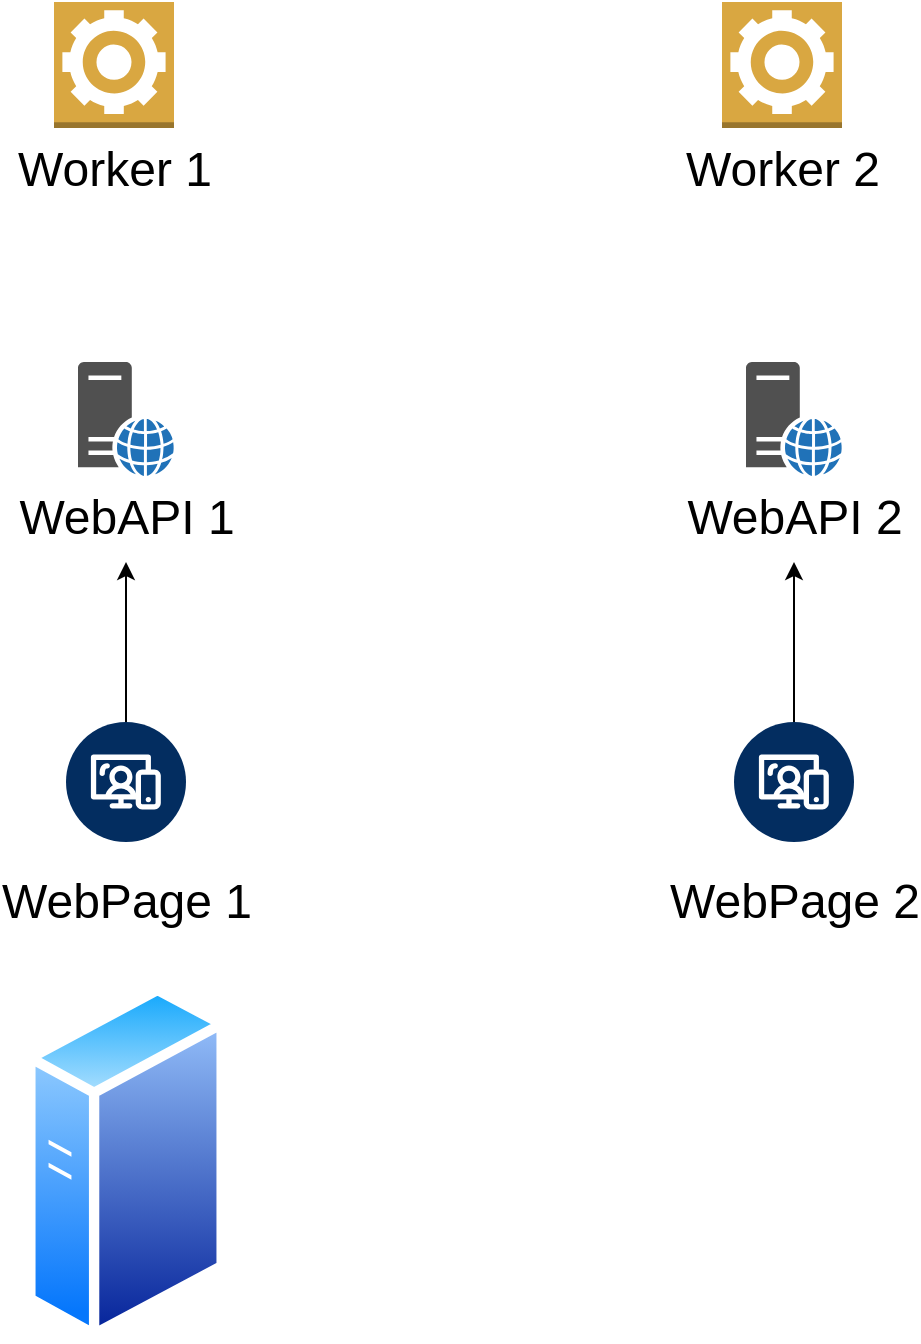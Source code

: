 <mxfile version="24.7.5" pages="4">
  <diagram name="支持當前生產高可用" id="arwf7rsWSvYSUHz1F4jU">
    <mxGraphModel dx="1434" dy="844" grid="1" gridSize="10" guides="1" tooltips="1" connect="1" arrows="1" fold="1" page="1" pageScale="1" pageWidth="1169" pageHeight="827" math="0" shadow="0">
      <root>
        <mxCell id="0" />
        <mxCell id="1" parent="0" />
        <mxCell id="touXT2A2MHFnHoGlf8Bf-5" value="WebAPI 1" style="sketch=0;pointerEvents=1;shadow=0;dashed=0;html=1;strokeColor=none;fillColor=#505050;labelPosition=center;verticalLabelPosition=bottom;verticalAlign=top;outlineConnect=0;align=center;shape=mxgraph.office.servers.web_server_blue;fontSize=24;" parent="1" vertex="1">
          <mxGeometry x="252" y="260" width="48" height="57" as="geometry" />
        </mxCell>
        <mxCell id="touXT2A2MHFnHoGlf8Bf-7" value="&lt;span style=&quot;font-size: 24px;&quot;&gt;Worker 1&lt;/span&gt;" style="outlineConnect=0;dashed=0;verticalLabelPosition=bottom;verticalAlign=top;align=center;html=1;shape=mxgraph.aws3.worker;fillColor=#D9A741;gradientColor=none;" parent="1" vertex="1">
          <mxGeometry x="240" y="80" width="60" height="63" as="geometry" />
        </mxCell>
        <mxCell id="touXT2A2MHFnHoGlf8Bf-12" style="edgeStyle=orthogonalEdgeStyle;rounded=0;orthogonalLoop=1;jettySize=auto;html=1;" parent="1" source="touXT2A2MHFnHoGlf8Bf-9" edge="1">
          <mxGeometry relative="1" as="geometry">
            <mxPoint x="276" y="360" as="targetPoint" />
          </mxGeometry>
        </mxCell>
        <mxCell id="touXT2A2MHFnHoGlf8Bf-9" value="&lt;span style=&quot;font-size: 24px;&quot;&gt;WebPage 1&lt;/span&gt;" style="verticalLabelPosition=bottom;aspect=fixed;html=1;shape=mxgraph.salesforce.web2;" parent="1" vertex="1">
          <mxGeometry x="246" y="440" width="60" height="60" as="geometry" />
        </mxCell>
        <mxCell id="touXT2A2MHFnHoGlf8Bf-16" value="WebAPI 2" style="sketch=0;pointerEvents=1;shadow=0;dashed=0;html=1;strokeColor=none;fillColor=#505050;labelPosition=center;verticalLabelPosition=bottom;verticalAlign=top;outlineConnect=0;align=center;shape=mxgraph.office.servers.web_server_blue;fontSize=24;" parent="1" vertex="1">
          <mxGeometry x="586" y="260" width="48" height="57" as="geometry" />
        </mxCell>
        <mxCell id="touXT2A2MHFnHoGlf8Bf-17" style="edgeStyle=orthogonalEdgeStyle;rounded=0;orthogonalLoop=1;jettySize=auto;html=1;" parent="1" source="touXT2A2MHFnHoGlf8Bf-18" edge="1">
          <mxGeometry relative="1" as="geometry">
            <mxPoint x="610" y="360" as="targetPoint" />
          </mxGeometry>
        </mxCell>
        <mxCell id="touXT2A2MHFnHoGlf8Bf-18" value="&lt;span style=&quot;font-size: 24px;&quot;&gt;WebPage 2&lt;/span&gt;" style="verticalLabelPosition=bottom;aspect=fixed;html=1;shape=mxgraph.salesforce.web2;" parent="1" vertex="1">
          <mxGeometry x="580" y="440" width="60" height="60" as="geometry" />
        </mxCell>
        <mxCell id="touXT2A2MHFnHoGlf8Bf-21" value="&lt;span style=&quot;font-size: 24px;&quot;&gt;Worker 2&lt;/span&gt;" style="outlineConnect=0;dashed=0;verticalLabelPosition=bottom;verticalAlign=top;align=center;html=1;shape=mxgraph.aws3.worker;fillColor=#D9A741;gradientColor=none;" parent="1" vertex="1">
          <mxGeometry x="574" y="80" width="60" height="63" as="geometry" />
        </mxCell>
        <mxCell id="touXT2A2MHFnHoGlf8Bf-22" value="" style="image;aspect=fixed;perimeter=ellipsePerimeter;html=1;align=center;shadow=0;dashed=0;spacingTop=3;image=img/lib/active_directory/generic_server.svg;fontStyle=1" parent="1" vertex="1">
          <mxGeometry x="225.6" y="570" width="100.8" height="180" as="geometry" />
        </mxCell>
      </root>
    </mxGraphModel>
  </diagram>
  <diagram id="zGulmCbrl5WKnLMLyR-G" name="第 2 页">
    <mxGraphModel dx="1434" dy="844" grid="1" gridSize="10" guides="1" tooltips="1" connect="1" arrows="1" fold="1" page="1" pageScale="1" pageWidth="1169" pageHeight="827" math="0" shadow="0">
      <root>
        <mxCell id="0" />
        <mxCell id="1" parent="0" />
        <mxCell id="KYfs4C4D3kgQdrwAm8qE-15" value="" style="rounded=0;whiteSpace=wrap;html=1;" vertex="1" parent="1">
          <mxGeometry x="400" y="160" width="560" height="280" as="geometry" />
        </mxCell>
        <mxCell id="KYfs4C4D3kgQdrwAm8qE-4" value="" style="rounded=0;whiteSpace=wrap;html=1;" vertex="1" parent="1">
          <mxGeometry x="670" y="226.75" width="250" height="120" as="geometry" />
        </mxCell>
        <mxCell id="KYfs4C4D3kgQdrwAm8qE-8" value="&lt;div&gt;&lt;/div&gt;" style="rounded=0;whiteSpace=wrap;html=1;dashed=1;" vertex="1" parent="1">
          <mxGeometry x="820" y="240" width="80" height="60" as="geometry" />
        </mxCell>
        <mxCell id="KYfs4C4D3kgQdrwAm8qE-1" value="&lt;pre style=&quot;text-align: start;&quot;&gt;&lt;b style=&quot;background-color: initial; font-family: Helvetica; white-space-collapse: collapse;&quot;&gt;192.168.242.76&lt;/b&gt;&lt;br&gt;&lt;/pre&gt;" style="points=[[0.35,0,0],[0.98,0.51,0],[1,0.71,0],[0.67,1,0],[0,0.795,0],[0,0.65,0]];verticalLabelPosition=bottom;sketch=0;html=1;verticalAlign=top;aspect=fixed;align=center;pointerEvents=1;shape=mxgraph.cisco19.user;fillColor=#005073;strokeColor=none;" vertex="1" parent="1">
          <mxGeometry x="470" y="266.75" width="80" height="80" as="geometry" />
        </mxCell>
        <mxCell id="KYfs4C4D3kgQdrwAm8qE-2" value="&lt;div&gt;&lt;b&gt;&lt;br&gt;&lt;/b&gt;&lt;/div&gt;&lt;b&gt;192.168.51.93&lt;/b&gt;" style="image;points=[];aspect=fixed;html=1;align=center;shadow=0;dashed=0;image=img/lib/allied_telesis/computer_and_terminals/Server_Desktop.svg;" vertex="1" parent="1">
          <mxGeometry x="610" y="253.25" width="73.76" height="93.5" as="geometry" />
        </mxCell>
        <mxCell id="KYfs4C4D3kgQdrwAm8qE-3" value="" style="image;sketch=0;aspect=fixed;html=1;points=[];align=center;fontSize=12;image=img/lib/mscae/Docker.svg;" vertex="1" parent="1">
          <mxGeometry x="835" y="249.5" width="50" height="41" as="geometry" />
        </mxCell>
        <mxCell id="KYfs4C4D3kgQdrwAm8qE-6" value="&lt;div&gt;8889 : 8888&lt;/div&gt;" style="rounded=0;whiteSpace=wrap;html=1;dashed=1;" vertex="1" parent="1">
          <mxGeometry x="695" y="300" width="70" height="30" as="geometry" />
        </mxCell>
        <mxCell id="KYfs4C4D3kgQdrwAm8qE-7" value="&lt;div&gt;&lt;span style=&quot;background-color: initial;&quot;&gt;8889:8080&lt;/span&gt;&lt;br&gt;&lt;/div&gt;" style="rounded=0;whiteSpace=wrap;html=1;dashed=1;" vertex="1" parent="1">
          <mxGeometry x="820" y="300" width="80" height="30" as="geometry" />
        </mxCell>
        <mxCell id="KYfs4C4D3kgQdrwAm8qE-9" value="&lt;font style=&quot;font-size: 24px;&quot;&gt;Nginx&lt;/font&gt;" style="rounded=0;whiteSpace=wrap;html=1;dashed=1;" vertex="1" parent="1">
          <mxGeometry x="695" y="240" width="70" height="60" as="geometry" />
        </mxCell>
        <mxCell id="KYfs4C4D3kgQdrwAm8qE-11" style="edgeStyle=orthogonalEdgeStyle;rounded=0;orthogonalLoop=1;jettySize=auto;html=1;entryX=0;entryY=0.5;entryDx=0;entryDy=0;endArrow=oval;endFill=1;startArrow=oval;startFill=1;exitX=1;exitY=0.5;exitDx=0;exitDy=0;" edge="1" parent="1" source="KYfs4C4D3kgQdrwAm8qE-9" target="KYfs4C4D3kgQdrwAm8qE-8">
          <mxGeometry relative="1" as="geometry" />
        </mxCell>
      </root>
    </mxGraphModel>
  </diagram>
  <diagram id="KrfcfnSSHeHHZDYd5QUB" name="第 3 页_透過代理_">
    <mxGraphModel dx="1434" dy="844" grid="1" gridSize="10" guides="1" tooltips="1" connect="1" arrows="1" fold="1" page="1" pageScale="1" pageWidth="1169" pageHeight="827" math="0" shadow="0">
      <root>
        <mxCell id="0" />
        <mxCell id="1" parent="0" />
        <mxCell id="AXKhmXFUYXT3_0Bz550S-1" value="" style="rounded=0;whiteSpace=wrap;html=1;" vertex="1" parent="1">
          <mxGeometry x="400" y="160" width="560" height="280" as="geometry" />
        </mxCell>
        <mxCell id="AXKhmXFUYXT3_0Bz550S-2" value="" style="rounded=0;whiteSpace=wrap;html=1;" vertex="1" parent="1">
          <mxGeometry x="670" y="226.75" width="250" height="120" as="geometry" />
        </mxCell>
        <mxCell id="AXKhmXFUYXT3_0Bz550S-3" value="&lt;div&gt;&lt;/div&gt;" style="rounded=0;whiteSpace=wrap;html=1;dashed=1;" vertex="1" parent="1">
          <mxGeometry x="820" y="240" width="80" height="60" as="geometry" />
        </mxCell>
        <mxCell id="AXKhmXFUYXT3_0Bz550S-12" style="edgeStyle=orthogonalEdgeStyle;rounded=0;orthogonalLoop=1;jettySize=auto;html=1;entryX=0;entryY=0;entryDx=0;entryDy=0;" edge="1" parent="1" source="AXKhmXFUYXT3_0Bz550S-4" target="AXKhmXFUYXT3_0Bz550S-8">
          <mxGeometry relative="1" as="geometry">
            <Array as="points">
              <mxPoint x="623" y="307" />
              <mxPoint x="623" y="410" />
              <mxPoint x="730" y="410" />
              <mxPoint x="730" y="300" />
            </Array>
          </mxGeometry>
        </mxCell>
        <mxCell id="AXKhmXFUYXT3_0Bz550S-4" value="&lt;pre style=&quot;text-align: start;&quot;&gt;&lt;b style=&quot;background-color: initial; font-family: Helvetica; white-space-collapse: collapse;&quot;&gt;192.168.242.76&lt;/b&gt;&lt;br&gt;&lt;/pre&gt;" style="points=[[0.35,0,0],[0.98,0.51,0],[1,0.71,0],[0.67,1,0],[0,0.795,0],[0,0.65,0]];verticalLabelPosition=bottom;sketch=0;html=1;verticalAlign=top;aspect=fixed;align=center;pointerEvents=1;shape=mxgraph.cisco19.user;fillColor=#005073;strokeColor=none;" vertex="1" parent="1">
          <mxGeometry x="470" y="266.75" width="80" height="80" as="geometry" />
        </mxCell>
        <mxCell id="AXKhmXFUYXT3_0Bz550S-5" value="&lt;div&gt;&lt;b&gt;&lt;br&gt;&lt;/b&gt;&lt;/div&gt;&lt;b&gt;192.168.51.93&lt;/b&gt;" style="image;points=[];aspect=fixed;html=1;align=center;shadow=0;dashed=0;image=img/lib/allied_telesis/computer_and_terminals/Server_Desktop.svg;" vertex="1" parent="1">
          <mxGeometry x="610" y="253.25" width="73.76" height="93.5" as="geometry" />
        </mxCell>
        <mxCell id="AXKhmXFUYXT3_0Bz550S-6" value="" style="image;sketch=0;aspect=fixed;html=1;points=[];align=center;fontSize=12;image=img/lib/mscae/Docker.svg;" vertex="1" parent="1">
          <mxGeometry x="835" y="249.5" width="50" height="41" as="geometry" />
        </mxCell>
        <mxCell id="AXKhmXFUYXT3_0Bz550S-7" value="&lt;div&gt;8889 : 8888&lt;/div&gt;" style="rounded=0;whiteSpace=wrap;html=1;dashed=1;" vertex="1" parent="1">
          <mxGeometry x="695" y="300" width="70" height="30" as="geometry" />
        </mxCell>
        <mxCell id="AXKhmXFUYXT3_0Bz550S-8" value="&lt;div&gt;&lt;span style=&quot;background-color: initial;&quot;&gt;8889:8080&lt;/span&gt;&lt;br&gt;&lt;/div&gt;" style="rounded=0;whiteSpace=wrap;html=1;dashed=1;" vertex="1" parent="1">
          <mxGeometry x="820" y="300" width="80" height="30" as="geometry" />
        </mxCell>
        <mxCell id="AXKhmXFUYXT3_0Bz550S-9" value="&lt;font style=&quot;font-size: 24px;&quot;&gt;Nginx&lt;/font&gt;" style="rounded=0;whiteSpace=wrap;html=1;dashed=1;" vertex="1" parent="1">
          <mxGeometry x="695" y="240" width="70" height="60" as="geometry" />
        </mxCell>
        <mxCell id="AXKhmXFUYXT3_0Bz550S-10" style="edgeStyle=orthogonalEdgeStyle;rounded=0;orthogonalLoop=1;jettySize=auto;html=1;entryX=0;entryY=0.5;entryDx=0;entryDy=0;endArrow=oval;endFill=1;startArrow=oval;startFill=1;exitX=1;exitY=0.5;exitDx=0;exitDy=0;" edge="1" parent="1" source="AXKhmXFUYXT3_0Bz550S-9" target="AXKhmXFUYXT3_0Bz550S-3">
          <mxGeometry relative="1" as="geometry" />
        </mxCell>
      </root>
    </mxGraphModel>
  </diagram>
  <diagram name="第 4 页_直連" id="HWZ3zxeFquX1OvPyMGJU">
    <mxGraphModel dx="1434" dy="844" grid="1" gridSize="10" guides="1" tooltips="1" connect="1" arrows="1" fold="1" page="1" pageScale="1" pageWidth="1169" pageHeight="827" math="0" shadow="0">
      <root>
        <mxCell id="KWLJXFZz0Tgs1la-iiDu-0" />
        <mxCell id="KWLJXFZz0Tgs1la-iiDu-1" parent="KWLJXFZz0Tgs1la-iiDu-0" />
        <mxCell id="KWLJXFZz0Tgs1la-iiDu-2" value="" style="rounded=0;whiteSpace=wrap;html=1;" vertex="1" parent="KWLJXFZz0Tgs1la-iiDu-1">
          <mxGeometry x="400" y="160" width="560" height="280" as="geometry" />
        </mxCell>
        <mxCell id="KWLJXFZz0Tgs1la-iiDu-3" value="" style="rounded=0;whiteSpace=wrap;html=1;" vertex="1" parent="KWLJXFZz0Tgs1la-iiDu-1">
          <mxGeometry x="670" y="226.75" width="250" height="120" as="geometry" />
        </mxCell>
        <mxCell id="KWLJXFZz0Tgs1la-iiDu-4" value="&lt;div&gt;&lt;/div&gt;" style="rounded=0;whiteSpace=wrap;html=1;dashed=1;" vertex="1" parent="KWLJXFZz0Tgs1la-iiDu-1">
          <mxGeometry x="820" y="240" width="80" height="60" as="geometry" />
        </mxCell>
        <mxCell id="KWLJXFZz0Tgs1la-iiDu-5" style="edgeStyle=orthogonalEdgeStyle;rounded=0;orthogonalLoop=1;jettySize=auto;html=1;entryX=0.5;entryY=1;entryDx=0;entryDy=0;" edge="1" parent="KWLJXFZz0Tgs1la-iiDu-1" source="KWLJXFZz0Tgs1la-iiDu-6" target="KWLJXFZz0Tgs1la-iiDu-10">
          <mxGeometry relative="1" as="geometry">
            <Array as="points">
              <mxPoint x="623" y="307" />
              <mxPoint x="623" y="410" />
              <mxPoint x="860" y="410" />
            </Array>
          </mxGeometry>
        </mxCell>
        <mxCell id="KWLJXFZz0Tgs1la-iiDu-6" value="&lt;pre style=&quot;text-align: start;&quot;&gt;&lt;b style=&quot;background-color: initial; font-family: Helvetica; white-space-collapse: collapse;&quot;&gt;192.168.242.76&lt;/b&gt;&lt;br&gt;&lt;/pre&gt;" style="points=[[0.35,0,0],[0.98,0.51,0],[1,0.71,0],[0.67,1,0],[0,0.795,0],[0,0.65,0]];verticalLabelPosition=bottom;sketch=0;html=1;verticalAlign=top;aspect=fixed;align=center;pointerEvents=1;shape=mxgraph.cisco19.user;fillColor=#005073;strokeColor=none;" vertex="1" parent="KWLJXFZz0Tgs1la-iiDu-1">
          <mxGeometry x="470" y="266.75" width="80" height="80" as="geometry" />
        </mxCell>
        <mxCell id="KWLJXFZz0Tgs1la-iiDu-7" value="&lt;div&gt;&lt;b&gt;&lt;br&gt;&lt;/b&gt;&lt;/div&gt;&lt;b&gt;192.168.51.93&lt;/b&gt;" style="image;points=[];aspect=fixed;html=1;align=center;shadow=0;dashed=0;image=img/lib/allied_telesis/computer_and_terminals/Server_Desktop.svg;" vertex="1" parent="KWLJXFZz0Tgs1la-iiDu-1">
          <mxGeometry x="610" y="253.25" width="73.76" height="93.5" as="geometry" />
        </mxCell>
        <mxCell id="KWLJXFZz0Tgs1la-iiDu-8" value="" style="image;sketch=0;aspect=fixed;html=1;points=[];align=center;fontSize=12;image=img/lib/mscae/Docker.svg;" vertex="1" parent="KWLJXFZz0Tgs1la-iiDu-1">
          <mxGeometry x="835" y="249.5" width="50" height="41" as="geometry" />
        </mxCell>
        <mxCell id="KWLJXFZz0Tgs1la-iiDu-9" value="&lt;div&gt;8889 : 8888&lt;/div&gt;" style="rounded=0;whiteSpace=wrap;html=1;dashed=1;" vertex="1" parent="KWLJXFZz0Tgs1la-iiDu-1">
          <mxGeometry x="695" y="300" width="70" height="30" as="geometry" />
        </mxCell>
        <mxCell id="KWLJXFZz0Tgs1la-iiDu-10" value="&lt;div&gt;&lt;span style=&quot;background-color: initial;&quot;&gt;8889:8080&lt;/span&gt;&lt;br&gt;&lt;/div&gt;" style="rounded=0;whiteSpace=wrap;html=1;dashed=1;" vertex="1" parent="KWLJXFZz0Tgs1la-iiDu-1">
          <mxGeometry x="820" y="300" width="80" height="30" as="geometry" />
        </mxCell>
        <mxCell id="KWLJXFZz0Tgs1la-iiDu-11" value="&lt;font style=&quot;font-size: 24px;&quot;&gt;Nginx&lt;/font&gt;" style="rounded=0;whiteSpace=wrap;html=1;dashed=1;" vertex="1" parent="KWLJXFZz0Tgs1la-iiDu-1">
          <mxGeometry x="695" y="240" width="70" height="60" as="geometry" />
        </mxCell>
        <mxCell id="KWLJXFZz0Tgs1la-iiDu-12" style="edgeStyle=orthogonalEdgeStyle;rounded=0;orthogonalLoop=1;jettySize=auto;html=1;entryX=0;entryY=0.5;entryDx=0;entryDy=0;endArrow=oval;endFill=1;startArrow=oval;startFill=1;exitX=1;exitY=0.5;exitDx=0;exitDy=0;" edge="1" parent="KWLJXFZz0Tgs1la-iiDu-1" source="KWLJXFZz0Tgs1la-iiDu-11" target="KWLJXFZz0Tgs1la-iiDu-4">
          <mxGeometry relative="1" as="geometry" />
        </mxCell>
      </root>
    </mxGraphModel>
  </diagram>
</mxfile>
